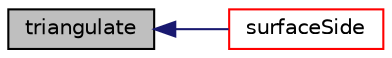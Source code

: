 digraph "triangulate"
{
  bgcolor="transparent";
  edge [fontname="Helvetica",fontsize="10",labelfontname="Helvetica",labelfontsize="10"];
  node [fontname="Helvetica",fontsize="10",shape=record];
  rankdir="LR";
  Node1 [label="triangulate",height=0.2,width=0.4,color="black", fillcolor="grey75", style="filled", fontcolor="black"];
  Node1 -> Node2 [dir="back",color="midnightblue",fontsize="10",style="solid",fontname="Helvetica"];
  Node2 [label="surfaceSide",height=0.2,width=0.4,color="red",URL="$a02786.html#ae00858e2e83c342b4f2520e8db4bd345",tooltip="Given nearest point (to sample) on surface determines which side. "];
}
